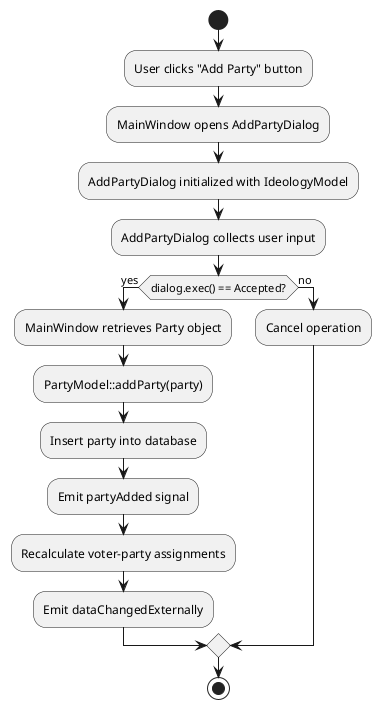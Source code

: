 @startuml
start

:User clicks "Add Party" button;
:MainWindow opens AddPartyDialog;
:AddPartyDialog initialized with IdeologyModel;
:AddPartyDialog collects user input;

if (dialog.exec() == Accepted?) then (yes)
  :MainWindow retrieves Party object;
  :PartyModel::addParty(party);
  :Insert party into database;
  :Emit partyAdded signal;
  :Recalculate voter-party assignments;
  :Emit dataChangedExternally;
else (no)
  :Cancel operation;
endif

stop
@enduml
